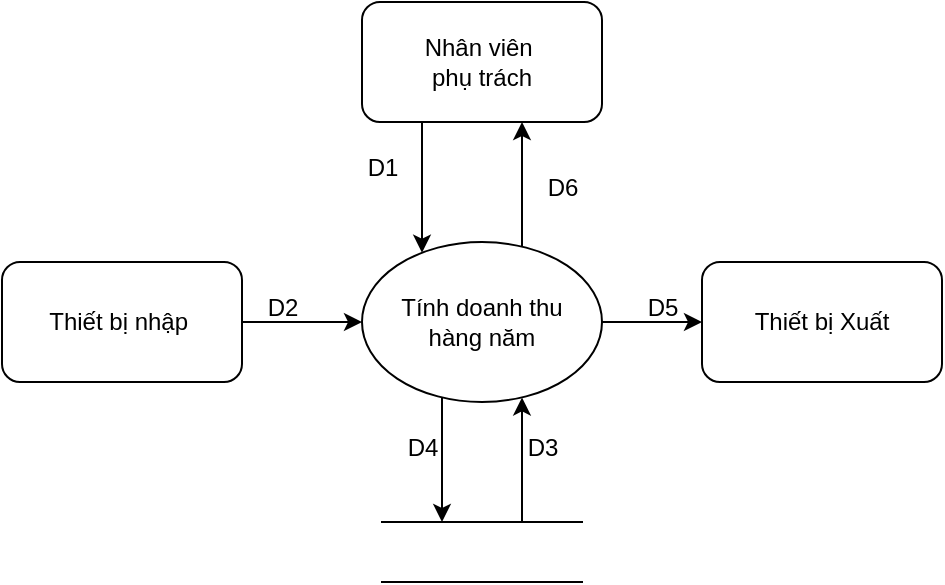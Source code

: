 <mxfile version="24.4.7" type="github">
  <diagram name="Page-1" id="jH8CvweU24eM2hz8xm73">
    <mxGraphModel dx="792" dy="453" grid="1" gridSize="10" guides="1" tooltips="1" connect="1" arrows="1" fold="1" page="1" pageScale="1" pageWidth="850" pageHeight="1100" math="0" shadow="0">
      <root>
        <mxCell id="0" />
        <mxCell id="1" parent="0" />
        <mxCell id="0I86xra48BpHjk5siXPC-4" value="" style="edgeStyle=orthogonalEdgeStyle;rounded=0;orthogonalLoop=1;jettySize=auto;html=1;" edge="1" parent="1" source="0I86xra48BpHjk5siXPC-1" target="0I86xra48BpHjk5siXPC-2">
          <mxGeometry relative="1" as="geometry">
            <Array as="points">
              <mxPoint x="370" y="230" />
              <mxPoint x="370" y="230" />
            </Array>
          </mxGeometry>
        </mxCell>
        <mxCell id="0I86xra48BpHjk5siXPC-1" value="Nhân viên&amp;nbsp;&lt;br&gt;phụ trách" style="rounded=1;whiteSpace=wrap;html=1;" vertex="1" parent="1">
          <mxGeometry x="340" y="140" width="120" height="60" as="geometry" />
        </mxCell>
        <mxCell id="0I86xra48BpHjk5siXPC-5" value="" style="edgeStyle=orthogonalEdgeStyle;rounded=0;orthogonalLoop=1;jettySize=auto;html=1;" edge="1" parent="1" source="0I86xra48BpHjk5siXPC-2" target="0I86xra48BpHjk5siXPC-1">
          <mxGeometry relative="1" as="geometry">
            <Array as="points">
              <mxPoint x="420" y="230" />
              <mxPoint x="420" y="230" />
            </Array>
          </mxGeometry>
        </mxCell>
        <mxCell id="0I86xra48BpHjk5siXPC-6" value="" style="edgeStyle=orthogonalEdgeStyle;rounded=0;orthogonalLoop=1;jettySize=auto;html=1;" edge="1" parent="1" source="0I86xra48BpHjk5siXPC-2" target="0I86xra48BpHjk5siXPC-3">
          <mxGeometry relative="1" as="geometry">
            <Array as="points">
              <mxPoint x="380" y="370" />
              <mxPoint x="380" y="370" />
            </Array>
          </mxGeometry>
        </mxCell>
        <mxCell id="0I86xra48BpHjk5siXPC-15" value="" style="edgeStyle=orthogonalEdgeStyle;rounded=0;orthogonalLoop=1;jettySize=auto;html=1;" edge="1" parent="1" source="0I86xra48BpHjk5siXPC-2" target="0I86xra48BpHjk5siXPC-13">
          <mxGeometry relative="1" as="geometry" />
        </mxCell>
        <mxCell id="0I86xra48BpHjk5siXPC-2" value="Tính doanh thu&lt;br&gt;hàng năm" style="ellipse;whiteSpace=wrap;html=1;" vertex="1" parent="1">
          <mxGeometry x="340" y="260" width="120" height="80" as="geometry" />
        </mxCell>
        <mxCell id="0I86xra48BpHjk5siXPC-7" value="" style="edgeStyle=orthogonalEdgeStyle;rounded=0;orthogonalLoop=1;jettySize=auto;html=1;" edge="1" parent="1" source="0I86xra48BpHjk5siXPC-3" target="0I86xra48BpHjk5siXPC-2">
          <mxGeometry relative="1" as="geometry">
            <Array as="points">
              <mxPoint x="420" y="380" />
              <mxPoint x="420" y="380" />
            </Array>
          </mxGeometry>
        </mxCell>
        <mxCell id="0I86xra48BpHjk5siXPC-3" value="" style="shape=partialRectangle;whiteSpace=wrap;html=1;left=0;right=0;fillColor=none;" vertex="1" parent="1">
          <mxGeometry x="350" y="400" width="100" height="30" as="geometry" />
        </mxCell>
        <mxCell id="0I86xra48BpHjk5siXPC-8" value="D1" style="text;html=1;align=center;verticalAlign=middle;resizable=0;points=[];autosize=1;strokeColor=none;fillColor=none;" vertex="1" parent="1">
          <mxGeometry x="330" y="208" width="40" height="30" as="geometry" />
        </mxCell>
        <mxCell id="0I86xra48BpHjk5siXPC-9" value="D6" style="text;html=1;align=center;verticalAlign=middle;resizable=0;points=[];autosize=1;strokeColor=none;fillColor=none;" vertex="1" parent="1">
          <mxGeometry x="420" y="218" width="40" height="30" as="geometry" />
        </mxCell>
        <mxCell id="0I86xra48BpHjk5siXPC-10" value="D4" style="text;html=1;align=center;verticalAlign=middle;resizable=0;points=[];autosize=1;strokeColor=none;fillColor=none;" vertex="1" parent="1">
          <mxGeometry x="350" y="348" width="40" height="30" as="geometry" />
        </mxCell>
        <mxCell id="0I86xra48BpHjk5siXPC-11" value="D3" style="text;html=1;align=center;verticalAlign=middle;resizable=0;points=[];autosize=1;strokeColor=none;fillColor=none;" vertex="1" parent="1">
          <mxGeometry x="410" y="348" width="40" height="30" as="geometry" />
        </mxCell>
        <mxCell id="0I86xra48BpHjk5siXPC-14" value="" style="edgeStyle=orthogonalEdgeStyle;rounded=0;orthogonalLoop=1;jettySize=auto;html=1;" edge="1" parent="1" source="0I86xra48BpHjk5siXPC-12" target="0I86xra48BpHjk5siXPC-2">
          <mxGeometry relative="1" as="geometry" />
        </mxCell>
        <mxCell id="0I86xra48BpHjk5siXPC-12" value="Thiết bị nhập&amp;nbsp;" style="rounded=1;whiteSpace=wrap;html=1;" vertex="1" parent="1">
          <mxGeometry x="160" y="270" width="120" height="60" as="geometry" />
        </mxCell>
        <mxCell id="0I86xra48BpHjk5siXPC-13" value="Thiết bị Xuất" style="rounded=1;whiteSpace=wrap;html=1;" vertex="1" parent="1">
          <mxGeometry x="510" y="270" width="120" height="60" as="geometry" />
        </mxCell>
        <mxCell id="0I86xra48BpHjk5siXPC-16" value="D2" style="text;html=1;align=center;verticalAlign=middle;resizable=0;points=[];autosize=1;strokeColor=none;fillColor=none;" vertex="1" parent="1">
          <mxGeometry x="280" y="278" width="40" height="30" as="geometry" />
        </mxCell>
        <mxCell id="0I86xra48BpHjk5siXPC-17" value="D5" style="text;html=1;align=center;verticalAlign=middle;resizable=0;points=[];autosize=1;strokeColor=none;fillColor=none;" vertex="1" parent="1">
          <mxGeometry x="470" y="278" width="40" height="30" as="geometry" />
        </mxCell>
      </root>
    </mxGraphModel>
  </diagram>
</mxfile>
